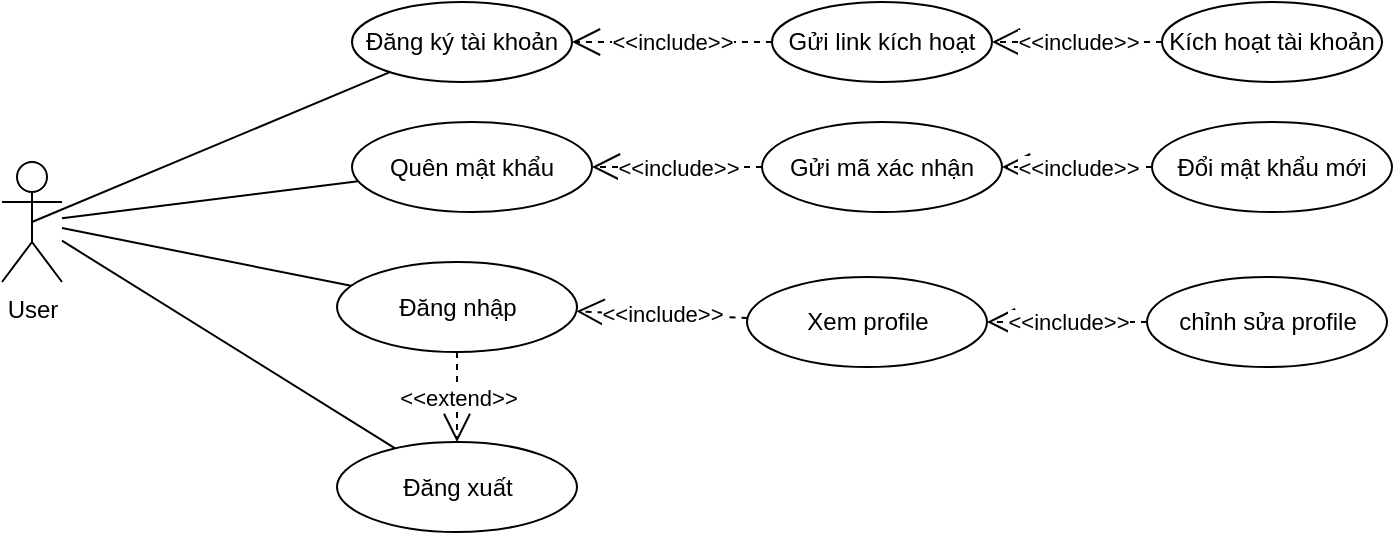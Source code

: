 <mxfile version="24.7.17">
  <diagram name="Page-1" id="N2uSfmog41vRjkX8YVxG">
    <mxGraphModel dx="1290" dy="563" grid="1" gridSize="10" guides="1" tooltips="1" connect="1" arrows="1" fold="1" page="1" pageScale="1" pageWidth="850" pageHeight="1100" math="0" shadow="0">
      <root>
        <mxCell id="0" />
        <mxCell id="1" parent="0" />
        <mxCell id="cNN2dI21RtlMbFky-l4t-1" value="User" style="shape=umlActor;verticalLabelPosition=bottom;verticalAlign=top;html=1;outlineConnect=0;" vertex="1" parent="1">
          <mxGeometry x="110" y="170" width="30" height="60" as="geometry" />
        </mxCell>
        <mxCell id="cNN2dI21RtlMbFky-l4t-2" value="Đăng nhập" style="ellipse;whiteSpace=wrap;html=1;" vertex="1" parent="1">
          <mxGeometry x="277.5" y="220" width="120" height="45" as="geometry" />
        </mxCell>
        <mxCell id="cNN2dI21RtlMbFky-l4t-3" value="Đăng ký tài khoản" style="ellipse;whiteSpace=wrap;html=1;" vertex="1" parent="1">
          <mxGeometry x="285" y="90" width="110" height="40" as="geometry" />
        </mxCell>
        <mxCell id="cNN2dI21RtlMbFky-l4t-4" value="" style="endArrow=none;html=1;rounded=0;strokeColor=default;align=center;verticalAlign=middle;fontFamily=Helvetica;fontSize=11;fontColor=default;labelBackgroundColor=default;edgeStyle=none;exitX=0.5;exitY=0.5;exitDx=0;exitDy=0;exitPerimeter=0;" edge="1" parent="1" source="cNN2dI21RtlMbFky-l4t-1" target="cNN2dI21RtlMbFky-l4t-3">
          <mxGeometry width="50" height="50" relative="1" as="geometry">
            <mxPoint x="216" y="549" as="sourcePoint" />
            <mxPoint x="433" y="521" as="targetPoint" />
          </mxGeometry>
        </mxCell>
        <mxCell id="cNN2dI21RtlMbFky-l4t-5" value="" style="endArrow=none;html=1;rounded=0;strokeColor=default;align=center;verticalAlign=middle;fontFamily=Helvetica;fontSize=11;fontColor=default;labelBackgroundColor=default;edgeStyle=none;" edge="1" parent="1" source="cNN2dI21RtlMbFky-l4t-1" target="cNN2dI21RtlMbFky-l4t-2">
          <mxGeometry width="50" height="50" relative="1" as="geometry">
            <mxPoint x="135" y="210" as="sourcePoint" />
            <mxPoint x="314" y="135" as="targetPoint" />
          </mxGeometry>
        </mxCell>
        <mxCell id="cNN2dI21RtlMbFky-l4t-7" value="Gửi link kích hoạt" style="ellipse;whiteSpace=wrap;html=1;" vertex="1" parent="1">
          <mxGeometry x="495" y="90" width="110" height="40" as="geometry" />
        </mxCell>
        <mxCell id="cNN2dI21RtlMbFky-l4t-8" value="Kích hoạt tài khoản" style="ellipse;whiteSpace=wrap;html=1;" vertex="1" parent="1">
          <mxGeometry x="690" y="90" width="110" height="40" as="geometry" />
        </mxCell>
        <mxCell id="cNN2dI21RtlMbFky-l4t-11" value="&amp;lt;&amp;lt;include&amp;gt;&amp;gt;" style="endArrow=open;endSize=12;dashed=1;html=1;rounded=0;strokeColor=default;align=center;verticalAlign=middle;fontFamily=Helvetica;fontSize=11;fontColor=default;labelBackgroundColor=default;edgeStyle=none;" edge="1" parent="1" source="cNN2dI21RtlMbFky-l4t-7" target="cNN2dI21RtlMbFky-l4t-3">
          <mxGeometry width="160" relative="1" as="geometry">
            <mxPoint x="395" y="448" as="sourcePoint" />
            <mxPoint x="470" y="448" as="targetPoint" />
            <mxPoint as="offset" />
          </mxGeometry>
        </mxCell>
        <mxCell id="cNN2dI21RtlMbFky-l4t-12" value="&amp;lt;&amp;lt;include&amp;gt;&amp;gt;" style="endArrow=open;endSize=12;dashed=1;html=1;rounded=0;strokeColor=default;align=center;verticalAlign=middle;fontFamily=Helvetica;fontSize=11;fontColor=default;labelBackgroundColor=default;edgeStyle=none;" edge="1" parent="1" source="cNN2dI21RtlMbFky-l4t-8" target="cNN2dI21RtlMbFky-l4t-7">
          <mxGeometry width="160" relative="1" as="geometry">
            <mxPoint x="510" y="120" as="sourcePoint" />
            <mxPoint x="405" y="120" as="targetPoint" />
            <mxPoint as="offset" />
          </mxGeometry>
        </mxCell>
        <mxCell id="cNN2dI21RtlMbFky-l4t-13" value="Đăng xuất" style="ellipse;whiteSpace=wrap;html=1;" vertex="1" parent="1">
          <mxGeometry x="277.5" y="310" width="120" height="45" as="geometry" />
        </mxCell>
        <mxCell id="cNN2dI21RtlMbFky-l4t-14" value="" style="endArrow=none;html=1;rounded=0;strokeColor=default;align=center;verticalAlign=middle;fontFamily=Helvetica;fontSize=11;fontColor=default;labelBackgroundColor=default;edgeStyle=none;" edge="1" parent="1" source="cNN2dI21RtlMbFky-l4t-1" target="cNN2dI21RtlMbFky-l4t-13">
          <mxGeometry width="50" height="50" relative="1" as="geometry">
            <mxPoint x="150" y="209" as="sourcePoint" />
            <mxPoint x="290" y="204" as="targetPoint" />
          </mxGeometry>
        </mxCell>
        <mxCell id="cNN2dI21RtlMbFky-l4t-16" value="&amp;lt;&amp;lt;extend&amp;gt;&amp;gt;" style="endArrow=open;endSize=12;dashed=1;html=1;rounded=0;strokeColor=default;align=center;verticalAlign=middle;fontFamily=Helvetica;fontSize=11;fontColor=default;labelBackgroundColor=default;edgeStyle=none;" edge="1" parent="1" source="cNN2dI21RtlMbFky-l4t-2" target="cNN2dI21RtlMbFky-l4t-13">
          <mxGeometry width="160" relative="1" as="geometry">
            <mxPoint x="350" y="50" as="sourcePoint" />
            <mxPoint x="350" y="100" as="targetPoint" />
            <mxPoint as="offset" />
          </mxGeometry>
        </mxCell>
        <mxCell id="cNN2dI21RtlMbFky-l4t-17" value="Quên mật khẩu" style="ellipse;whiteSpace=wrap;html=1;" vertex="1" parent="1">
          <mxGeometry x="285" y="150" width="120" height="45" as="geometry" />
        </mxCell>
        <mxCell id="cNN2dI21RtlMbFky-l4t-18" value="" style="endArrow=none;html=1;rounded=0;strokeColor=default;align=center;verticalAlign=middle;fontFamily=Helvetica;fontSize=11;fontColor=default;labelBackgroundColor=default;edgeStyle=none;" edge="1" parent="1" source="cNN2dI21RtlMbFky-l4t-1" target="cNN2dI21RtlMbFky-l4t-17">
          <mxGeometry width="50" height="50" relative="1" as="geometry">
            <mxPoint x="150" y="216" as="sourcePoint" />
            <mxPoint x="308" y="276" as="targetPoint" />
          </mxGeometry>
        </mxCell>
        <mxCell id="cNN2dI21RtlMbFky-l4t-19" value="Gửi mã xác nhận" style="ellipse;whiteSpace=wrap;html=1;" vertex="1" parent="1">
          <mxGeometry x="490" y="150" width="120" height="45" as="geometry" />
        </mxCell>
        <mxCell id="cNN2dI21RtlMbFky-l4t-20" value="&amp;lt;&amp;lt;include&amp;gt;&amp;gt;" style="endArrow=open;endSize=12;dashed=1;html=1;rounded=0;strokeColor=default;align=center;verticalAlign=middle;fontFamily=Helvetica;fontSize=11;fontColor=default;labelBackgroundColor=default;edgeStyle=none;" edge="1" parent="1" source="cNN2dI21RtlMbFky-l4t-19" target="cNN2dI21RtlMbFky-l4t-17">
          <mxGeometry width="160" relative="1" as="geometry">
            <mxPoint x="350" y="50" as="sourcePoint" />
            <mxPoint x="350" y="100" as="targetPoint" />
            <mxPoint as="offset" />
          </mxGeometry>
        </mxCell>
        <mxCell id="cNN2dI21RtlMbFky-l4t-21" value="Đổi mật khẩu mới" style="ellipse;whiteSpace=wrap;html=1;" vertex="1" parent="1">
          <mxGeometry x="685" y="150" width="120" height="45" as="geometry" />
        </mxCell>
        <mxCell id="cNN2dI21RtlMbFky-l4t-22" value="&amp;lt;&amp;lt;include&amp;gt;&amp;gt;" style="endArrow=open;endSize=12;dashed=1;html=1;rounded=0;strokeColor=default;align=center;verticalAlign=middle;fontFamily=Helvetica;fontSize=11;fontColor=default;labelBackgroundColor=default;edgeStyle=none;" edge="1" parent="1" source="cNN2dI21RtlMbFky-l4t-21" target="cNN2dI21RtlMbFky-l4t-19">
          <mxGeometry width="160" relative="1" as="geometry">
            <mxPoint x="499" y="340" as="sourcePoint" />
            <mxPoint x="406" y="354" as="targetPoint" />
            <mxPoint as="offset" />
          </mxGeometry>
        </mxCell>
        <mxCell id="cNN2dI21RtlMbFky-l4t-23" value="Xem profile" style="ellipse;whiteSpace=wrap;html=1;" vertex="1" parent="1">
          <mxGeometry x="482.5" y="227.5" width="120" height="45" as="geometry" />
        </mxCell>
        <mxCell id="cNN2dI21RtlMbFky-l4t-24" value="chỉnh sửa profile" style="ellipse;whiteSpace=wrap;html=1;" vertex="1" parent="1">
          <mxGeometry x="682.5" y="227.5" width="120" height="45" as="geometry" />
        </mxCell>
        <mxCell id="cNN2dI21RtlMbFky-l4t-25" value="&amp;lt;&amp;lt;include&amp;gt;&amp;gt;" style="endArrow=open;endSize=12;dashed=1;html=1;rounded=0;strokeColor=default;align=center;verticalAlign=middle;fontFamily=Helvetica;fontSize=11;fontColor=default;labelBackgroundColor=default;edgeStyle=none;" edge="1" parent="1" source="cNN2dI21RtlMbFky-l4t-23" target="cNN2dI21RtlMbFky-l4t-2">
          <mxGeometry width="160" relative="1" as="geometry">
            <mxPoint x="495" y="120" as="sourcePoint" />
            <mxPoint x="405" y="120" as="targetPoint" />
            <mxPoint as="offset" />
          </mxGeometry>
        </mxCell>
        <mxCell id="cNN2dI21RtlMbFky-l4t-26" value="&amp;lt;&amp;lt;include&amp;gt;&amp;gt;" style="endArrow=open;endSize=12;dashed=1;html=1;rounded=0;strokeColor=default;align=center;verticalAlign=middle;fontFamily=Helvetica;fontSize=11;fontColor=default;labelBackgroundColor=default;edgeStyle=none;" edge="1" parent="1" source="cNN2dI21RtlMbFky-l4t-24" target="cNN2dI21RtlMbFky-l4t-23">
          <mxGeometry width="160" relative="1" as="geometry">
            <mxPoint x="505" y="130" as="sourcePoint" />
            <mxPoint x="415" y="130" as="targetPoint" />
            <mxPoint as="offset" />
          </mxGeometry>
        </mxCell>
      </root>
    </mxGraphModel>
  </diagram>
</mxfile>
